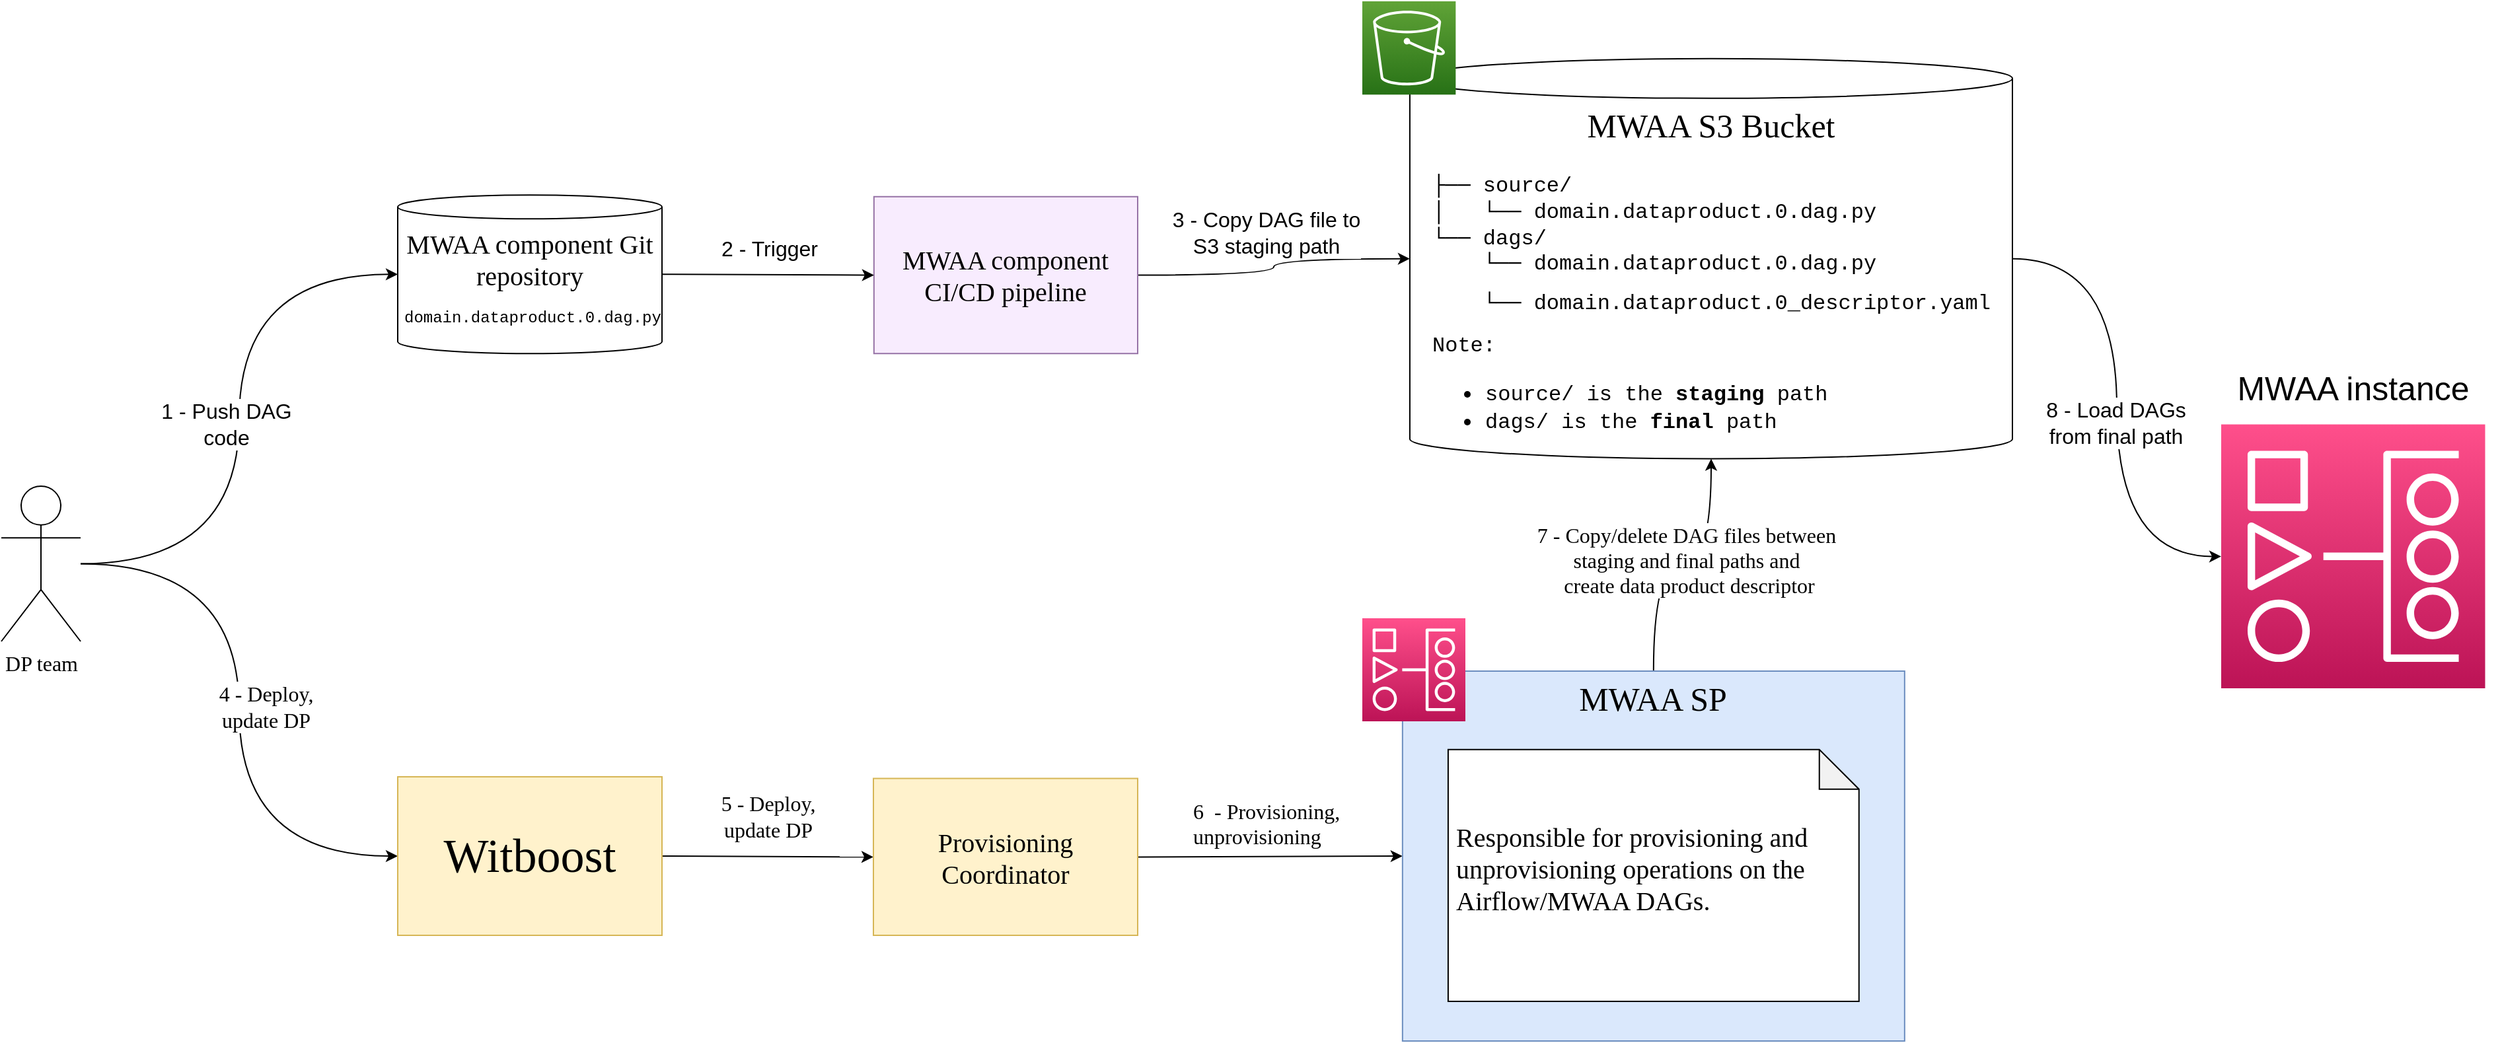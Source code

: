 <mxfile version="24.5.3" type="device" pages="2">
  <diagram name="Overview" id="olF5ttRBlWVvdxKSSwJD">
    <mxGraphModel dx="1434" dy="738" grid="1" gridSize="10" guides="1" tooltips="1" connect="1" arrows="1" fold="1" page="1" pageScale="1" pageWidth="2336" pageHeight="1654" math="0" shadow="0">
      <root>
        <mxCell id="KEZqLQ1N2geyIQ-xhBZk-0" />
        <mxCell id="KEZqLQ1N2geyIQ-xhBZk-1" parent="KEZqLQ1N2geyIQ-xhBZk-0" />
        <mxCell id="KEZqLQ1N2geyIQ-xhBZk-28" style="edgeStyle=orthogonalEdgeStyle;shape=connector;curved=1;rounded=0;hachureGap=4;orthogonalLoop=1;jettySize=auto;html=1;entryX=0;entryY=0.5;entryDx=0;entryDy=0;labelBackgroundColor=default;strokeColor=default;fontFamily=Nunito;fontSize=16;fontColor=default;endArrow=classic;fontSource=https%3A%2F%2Ffonts.googleapis.com%2Fcss%3Ffamily%3DNunito;" parent="KEZqLQ1N2geyIQ-xhBZk-1" source="KEZqLQ1N2geyIQ-xhBZk-30" target="KEZqLQ1N2geyIQ-xhBZk-33" edge="1">
          <mxGeometry relative="1" as="geometry" />
        </mxCell>
        <mxCell id="KEZqLQ1N2geyIQ-xhBZk-29" value="4 - Deploy,&lt;br&gt;update DP" style="edgeLabel;html=1;align=center;verticalAlign=middle;resizable=0;points=[];fontSize=16;fontFamily=Nunito;fontColor=default;fontSource=https%3A%2F%2Ffonts.googleapis.com%2Fcss%3Ffamily%3DNunito;" parent="KEZqLQ1N2geyIQ-xhBZk-28" vertex="1" connectable="0">
          <mxGeometry x="-0.003" y="-2" relative="1" as="geometry">
            <mxPoint x="22" y="-2" as="offset" />
          </mxGeometry>
        </mxCell>
        <mxCell id="ugHWY-jnCkU6N2jLu0gr-16" style="edgeStyle=orthogonalEdgeStyle;shape=connector;curved=1;rounded=0;orthogonalLoop=1;jettySize=auto;html=1;entryX=0;entryY=0.5;entryDx=0;entryDy=0;entryPerimeter=0;labelBackgroundColor=default;strokeColor=default;fontFamily=Helvetica;fontSize=11;fontColor=default;endArrow=classic;" parent="KEZqLQ1N2geyIQ-xhBZk-1" source="KEZqLQ1N2geyIQ-xhBZk-30" target="ugHWY-jnCkU6N2jLu0gr-12" edge="1">
          <mxGeometry relative="1" as="geometry" />
        </mxCell>
        <mxCell id="ugHWY-jnCkU6N2jLu0gr-17" value="&lt;font style=&quot;font-size: 16px;&quot;&gt;1 - Push DAG&lt;br&gt;code&lt;/font&gt;" style="edgeLabel;html=1;align=center;verticalAlign=middle;resizable=0;points=[];fontSize=11;fontFamily=Helvetica;fontColor=default;" parent="ugHWY-jnCkU6N2jLu0gr-16" vertex="1" connectable="0">
          <mxGeometry x="0.009" relative="1" as="geometry">
            <mxPoint x="-10" y="5" as="offset" />
          </mxGeometry>
        </mxCell>
        <mxCell id="KEZqLQ1N2geyIQ-xhBZk-30" value="DP team" style="shape=umlActor;verticalLabelPosition=bottom;verticalAlign=top;html=1;outlineConnect=0;hachureGap=4;fontFamily=Nunito;fontSize=16;fontColor=default;fontSource=https%3A%2F%2Ffonts.googleapis.com%2Fcss%3Ffamily%3DNunito;" parent="KEZqLQ1N2geyIQ-xhBZk-1" vertex="1">
          <mxGeometry x="228" y="787" width="60" height="117.5" as="geometry" />
        </mxCell>
        <mxCell id="KEZqLQ1N2geyIQ-xhBZk-31" value="" style="edgeStyle=orthogonalEdgeStyle;shape=connector;curved=1;rounded=0;hachureGap=4;orthogonalLoop=1;jettySize=auto;html=1;labelBackgroundColor=default;strokeColor=default;fontFamily=Nunito;fontSize=16;fontColor=default;endArrow=classic;fontSource=https%3A%2F%2Ffonts.googleapis.com%2Fcss%3Ffamily%3DNunito;" parent="KEZqLQ1N2geyIQ-xhBZk-1" source="KEZqLQ1N2geyIQ-xhBZk-33" target="KEZqLQ1N2geyIQ-xhBZk-35" edge="1">
          <mxGeometry relative="1" as="geometry" />
        </mxCell>
        <mxCell id="KEZqLQ1N2geyIQ-xhBZk-32" value="5 - Deploy,&lt;br&gt;update DP" style="edgeLabel;html=1;align=center;verticalAlign=middle;resizable=0;points=[];fontSize=16;fontFamily=Nunito;fontColor=default;fontSource=https%3A%2F%2Ffonts.googleapis.com%2Fcss%3Ffamily%3DNunito;" parent="KEZqLQ1N2geyIQ-xhBZk-31" vertex="1" connectable="0">
          <mxGeometry x="0.324" relative="1" as="geometry">
            <mxPoint x="-26" y="-31" as="offset" />
          </mxGeometry>
        </mxCell>
        <mxCell id="KEZqLQ1N2geyIQ-xhBZk-33" value="&lt;font style=&quot;font-size: 36px;&quot;&gt;Witboost&lt;/font&gt;" style="rounded=0;whiteSpace=wrap;html=1;hachureGap=4;fontFamily=Nunito;fontSize=20;verticalAlign=middle;fillColor=#fff2cc;strokeColor=#d6b656;fontSource=https%3A%2F%2Ffonts.googleapis.com%2Fcss%3Ffamily%3DNunito;glass=0;" parent="KEZqLQ1N2geyIQ-xhBZk-1" vertex="1">
          <mxGeometry x="528" y="1007" width="200" height="120" as="geometry" />
        </mxCell>
        <mxCell id="KEZqLQ1N2geyIQ-xhBZk-34" style="edgeStyle=orthogonalEdgeStyle;shape=connector;curved=1;rounded=0;hachureGap=4;orthogonalLoop=1;jettySize=auto;html=1;labelBackgroundColor=default;strokeColor=default;fontFamily=Nunito;fontSize=16;fontColor=default;endArrow=classic;fontSource=https%3A%2F%2Ffonts.googleapis.com%2Fcss%3Ffamily%3DNunito;entryX=0;entryY=0.5;entryDx=0;entryDy=0;" parent="KEZqLQ1N2geyIQ-xhBZk-1" source="KEZqLQ1N2geyIQ-xhBZk-35" target="KEZqLQ1N2geyIQ-xhBZk-2" edge="1">
          <mxGeometry relative="1" as="geometry">
            <mxPoint x="-289.47" y="1460.75" as="targetPoint" />
          </mxGeometry>
        </mxCell>
        <mxCell id="KEZqLQ1N2geyIQ-xhBZk-35" value="Provisioning Coordinator" style="whiteSpace=wrap;html=1;fontSize=20;fontFamily=Nunito;fillColor=#fff2cc;strokeColor=#d6b656;rounded=0;hachureGap=4;fontSource=https%3A%2F%2Ffonts.googleapis.com%2Fcss%3Ffamily%3DNunito;glass=0;" parent="KEZqLQ1N2geyIQ-xhBZk-1" vertex="1">
          <mxGeometry x="888" y="1008.25" width="200" height="118.75" as="geometry" />
        </mxCell>
        <mxCell id="KEZqLQ1N2geyIQ-xhBZk-36" value="&lt;span style=&quot;color: rgb(0, 0, 0); font-style: normal; font-variant-ligatures: normal; font-variant-caps: normal; font-weight: 400; letter-spacing: normal; orphans: 2; text-align: center; text-indent: 0px; text-transform: none; widows: 2; word-spacing: 0px; -webkit-text-stroke-width: 0px; background-color: rgb(255, 255, 255); text-decoration-thickness: initial; text-decoration-style: initial; text-decoration-color: initial; float: none; display: inline !important;&quot;&gt;&lt;font style=&quot;font-size: 16px;&quot;&gt;6&amp;nbsp; - Provisioning, unprovisioning&lt;/font&gt;&lt;/span&gt;" style="text;whiteSpace=wrap;html=1;fontSize=16;fontFamily=Nunito;fontColor=default;fontSource=https%3A%2F%2Ffonts.googleapis.com%2Fcss%3Ffamily%3DNunito;" parent="KEZqLQ1N2geyIQ-xhBZk-1" vertex="1">
          <mxGeometry x="1128" y="1017" width="180" height="70" as="geometry" />
        </mxCell>
        <mxCell id="ugHWY-jnCkU6N2jLu0gr-0" style="edgeStyle=orthogonalEdgeStyle;rounded=0;orthogonalLoop=1;jettySize=auto;html=1;curved=1;" parent="KEZqLQ1N2geyIQ-xhBZk-1" source="KEZqLQ1N2geyIQ-xhBZk-2" target="KEZqLQ1N2geyIQ-xhBZk-43" edge="1">
          <mxGeometry relative="1" as="geometry" />
        </mxCell>
        <mxCell id="ugHWY-jnCkU6N2jLu0gr-1" value="7 - Copy/delete DAG files between&amp;nbsp;&lt;div&gt;staging and final paths and&amp;nbsp;&lt;/div&gt;&lt;div&gt;create data product descriptor&lt;/div&gt;" style="edgeLabel;html=1;align=center;verticalAlign=middle;resizable=0;points=[];fontFamily=Nunito;fontSource=https%3A%2F%2Ffonts.googleapis.com%2Fcss%3Ffamily%3DNunito;fontSize=16;" parent="ugHWY-jnCkU6N2jLu0gr-0" vertex="1" connectable="0">
          <mxGeometry x="0.04" y="7" relative="1" as="geometry">
            <mxPoint y="3" as="offset" />
          </mxGeometry>
        </mxCell>
        <mxCell id="ugHWY-jnCkU6N2jLu0gr-20" style="edgeStyle=orthogonalEdgeStyle;shape=connector;curved=1;rounded=0;orthogonalLoop=1;jettySize=auto;html=1;exitX=1;exitY=0.5;exitDx=0;exitDy=0;labelBackgroundColor=default;strokeColor=default;fontFamily=Helvetica;fontSize=11;fontColor=default;endArrow=classic;" parent="KEZqLQ1N2geyIQ-xhBZk-1" source="ugHWY-jnCkU6N2jLu0gr-7" target="KEZqLQ1N2geyIQ-xhBZk-43" edge="1">
          <mxGeometry relative="1" as="geometry" />
        </mxCell>
        <mxCell id="ugHWY-jnCkU6N2jLu0gr-21" value="&lt;font style=&quot;font-size: 16px;&quot;&gt;3 - Copy DAG file to&lt;br&gt;S3 staging path&lt;/font&gt;" style="edgeLabel;html=1;align=center;verticalAlign=middle;resizable=0;points=[];fontSize=11;fontFamily=Helvetica;fontColor=default;" parent="ugHWY-jnCkU6N2jLu0gr-20" vertex="1" connectable="0">
          <mxGeometry x="0.087" relative="1" as="geometry">
            <mxPoint x="-9" y="-20" as="offset" />
          </mxGeometry>
        </mxCell>
        <mxCell id="ugHWY-jnCkU6N2jLu0gr-7" value="&lt;font style=&quot;font-size: 20px;&quot;&gt;MWAA component CI/CD pipeline&lt;/font&gt;" style="rounded=0;whiteSpace=wrap;html=1;hachureGap=4;fontFamily=Nunito;fontSize=20;verticalAlign=middle;fillColor=#f8ecfe;strokeColor=#9673a6;fontSource=https%3A%2F%2Ffonts.googleapis.com%2Fcss%3Ffamily%3DNunito;glass=0;" parent="KEZqLQ1N2geyIQ-xhBZk-1" vertex="1">
          <mxGeometry x="888.41" y="567.87" width="199.59" height="118.75" as="geometry" />
        </mxCell>
        <mxCell id="ugHWY-jnCkU6N2jLu0gr-15" value="" style="group" parent="KEZqLQ1N2geyIQ-xhBZk-1" vertex="1" connectable="0">
          <mxGeometry x="578" y="576.63" width="230" height="120" as="geometry" />
        </mxCell>
        <mxCell id="ugHWY-jnCkU6N2jLu0gr-12" value="MWAA component Git repository" style="shape=cylinder3;whiteSpace=wrap;html=1;boundedLbl=1;backgroundOutline=1;size=9.0;hachureGap=4;fontFamily=Nunito;fontSize=20;verticalAlign=top;fontSource=https%3A%2F%2Ffonts.googleapis.com%2Fcss%3Ffamily%3DNunito;" parent="ugHWY-jnCkU6N2jLu0gr-15" vertex="1">
          <mxGeometry x="-50" y="-10.01" width="200" height="120" as="geometry" />
        </mxCell>
        <mxCell id="ugHWY-jnCkU6N2jLu0gr-13" value="&lt;h1 style=&quot;line-height: 50%; font-size: 12px;&quot;&gt;&lt;span style=&quot;font-weight: normal;&quot;&gt;&lt;span style=&quot;font-family: &amp;quot;Courier New&amp;quot;;&quot;&gt;domain.dataproduct.0.dag.py&lt;/span&gt;&lt;br style=&quot;border-color: var(--border-color); font-family: &amp;quot;Courier New&amp;quot;;&quot;&gt;&lt;/span&gt;&lt;br&gt;&lt;/h1&gt;" style="text;html=1;strokeColor=none;fillColor=none;spacing=5;spacingTop=-20;whiteSpace=wrap;overflow=hidden;rounded=0;fontSize=11;fontFamily=Helvetica;fontColor=default;" parent="ugHWY-jnCkU6N2jLu0gr-15" vertex="1">
          <mxGeometry x="-50" y="81.76" width="206.92" height="28.232" as="geometry" />
        </mxCell>
        <mxCell id="mUgCoobgLQafgeZf694w-2" value="" style="shape=image;verticalLabelPosition=bottom;labelBackgroundColor=default;verticalAlign=top;aspect=fixed;imageAspect=0;image=https://about.gitlab.com/images/press/logo/png/gitlab-logo-500.png;" parent="ugHWY-jnCkU6N2jLu0gr-15" vertex="1">
          <mxGeometry x="-100" y="-59.63" width="100" height="100" as="geometry" />
        </mxCell>
        <mxCell id="ugHWY-jnCkU6N2jLu0gr-18" style="edgeStyle=orthogonalEdgeStyle;shape=connector;curved=1;rounded=0;orthogonalLoop=1;jettySize=auto;html=1;labelBackgroundColor=default;strokeColor=default;fontFamily=Helvetica;fontSize=11;fontColor=default;endArrow=classic;" parent="KEZqLQ1N2geyIQ-xhBZk-1" source="ugHWY-jnCkU6N2jLu0gr-12" target="ugHWY-jnCkU6N2jLu0gr-7" edge="1">
          <mxGeometry relative="1" as="geometry" />
        </mxCell>
        <mxCell id="ugHWY-jnCkU6N2jLu0gr-19" value="&lt;font style=&quot;font-size: 16px;&quot;&gt;2 - Trigger&lt;/font&gt;" style="edgeLabel;html=1;align=center;verticalAlign=middle;resizable=0;points=[];fontSize=11;fontFamily=Helvetica;fontColor=default;" parent="ugHWY-jnCkU6N2jLu0gr-18" vertex="1" connectable="0">
          <mxGeometry x="-0.3" y="-2" relative="1" as="geometry">
            <mxPoint x="24" y="-22" as="offset" />
          </mxGeometry>
        </mxCell>
        <mxCell id="KEZqLQ1N2geyIQ-xhBZk-2" value="&lt;font style=&quot;font-size: 25px;&quot;&gt;MWAA SP&lt;/font&gt;" style="rounded=0;whiteSpace=wrap;html=1;hachureGap=4;fontFamily=Nunito;fontSize=20;verticalAlign=top;fillColor=#dae8fc;strokeColor=#6c8ebf;fontSource=https%3A%2F%2Ffonts.googleapis.com%2Fcss%3Ffamily%3DNunito;" parent="KEZqLQ1N2geyIQ-xhBZk-1" vertex="1">
          <mxGeometry x="1288.42" y="927" width="380" height="280" as="geometry" />
        </mxCell>
        <mxCell id="GK8bcZbs766-iHouz0xo-0" value="&lt;font style=&quot;font-size: 20px;&quot;&gt;&lt;br&gt;&lt;br&gt;Responsible for provisioning and unprovisioning operations on the Airflow/MWAA DAGs.&lt;br&gt;&lt;/font&gt;" style="shape=note;whiteSpace=wrap;html=1;backgroundOutline=1;darkOpacity=0.05;hachureGap=4;fontFamily=Nunito;fontSource=https%3A%2F%2Ffonts.googleapis.com%2Fcss%3Ffamily%3DNunito;fontSize=16;fontColor=default;align=left;verticalAlign=top;spacingLeft=4;" parent="KEZqLQ1N2geyIQ-xhBZk-1" vertex="1">
          <mxGeometry x="1322.965" y="986.38" width="310.909" height="190.63" as="geometry" />
        </mxCell>
        <mxCell id="D-cZPUOV2xCUMHWo-okC-1" style="edgeStyle=orthogonalEdgeStyle;shape=connector;curved=1;rounded=0;orthogonalLoop=1;jettySize=auto;html=1;labelBackgroundColor=default;strokeColor=default;fontFamily=Helvetica;fontSize=11;fontColor=default;endArrow=classic;exitX=1;exitY=0.5;exitDx=0;exitDy=0;exitPerimeter=0;" parent="KEZqLQ1N2geyIQ-xhBZk-1" source="KEZqLQ1N2geyIQ-xhBZk-43" target="D-cZPUOV2xCUMHWo-okC-0" edge="1">
          <mxGeometry relative="1" as="geometry" />
        </mxCell>
        <mxCell id="D-cZPUOV2xCUMHWo-okC-2" value="&lt;font style=&quot;font-size: 16px;&quot;&gt;8 - Load DAGs&lt;br&gt;from final path&lt;/font&gt;" style="edgeLabel;html=1;align=center;verticalAlign=middle;resizable=0;points=[];fontSize=11;fontFamily=Helvetica;fontColor=default;" parent="D-cZPUOV2xCUMHWo-okC-1" vertex="1" connectable="0">
          <mxGeometry x="0.053" y="-1" relative="1" as="geometry">
            <mxPoint y="1" as="offset" />
          </mxGeometry>
        </mxCell>
        <mxCell id="mUgCoobgLQafgeZf694w-1" value="" style="shape=image;verticalLabelPosition=bottom;labelBackgroundColor=default;verticalAlign=top;aspect=fixed;imageAspect=0;image=https://about.gitlab.com/images/press/logo/png/gitlab-logo-500.png;" parent="KEZqLQ1N2geyIQ-xhBZk-1" vertex="1">
          <mxGeometry x="838" y="517" width="100" height="100" as="geometry" />
        </mxCell>
        <mxCell id="mUgCoobgLQafgeZf694w-5" value="" style="sketch=0;points=[[0,0,0],[0.25,0,0],[0.5,0,0],[0.75,0,0],[1,0,0],[0,1,0],[0.25,1,0],[0.5,1,0],[0.75,1,0],[1,1,0],[0,0.25,0],[0,0.5,0],[0,0.75,0],[1,0.25,0],[1,0.5,0],[1,0.75,0]];outlineConnect=0;fontColor=#232F3E;gradientColor=#FF4F8B;gradientDirection=north;fillColor=#BC1356;strokeColor=#ffffff;dashed=0;verticalLabelPosition=bottom;verticalAlign=top;align=center;html=1;fontSize=12;fontStyle=0;aspect=fixed;shape=mxgraph.aws4.resourceIcon;resIcon=mxgraph.aws4.managed_workflows_for_apache_airflow;fontFamily=Helvetica;" parent="KEZqLQ1N2geyIQ-xhBZk-1" vertex="1">
          <mxGeometry x="1258" y="887" width="78" height="78" as="geometry" />
        </mxCell>
        <mxCell id="D-cZPUOV2xCUMHWo-okC-0" value="" style="sketch=0;points=[[0,0,0],[0.25,0,0],[0.5,0,0],[0.75,0,0],[1,0,0],[0,1,0],[0.25,1,0],[0.5,1,0],[0.75,1,0],[1,1,0],[0,0.25,0],[0,0.5,0],[0,0.75,0],[1,0.25,0],[1,0.5,0],[1,0.75,0]];outlineConnect=0;fontColor=#232F3E;gradientColor=#FF4F8B;gradientDirection=north;fillColor=#BC1356;strokeColor=#ffffff;dashed=0;verticalLabelPosition=bottom;verticalAlign=top;align=center;html=1;fontSize=12;fontStyle=0;aspect=fixed;shape=mxgraph.aws4.resourceIcon;resIcon=mxgraph.aws4.managed_workflows_for_apache_airflow;fontFamily=Helvetica;" parent="KEZqLQ1N2geyIQ-xhBZk-1" vertex="1">
          <mxGeometry x="1908" y="740.25" width="199.75" height="199.75" as="geometry" />
        </mxCell>
        <mxCell id="D-cZPUOV2xCUMHWo-okC-3" value="&lt;font style=&quot;font-size: 25px;&quot;&gt;MWAA instance&lt;/font&gt;" style="text;html=1;strokeColor=none;fillColor=none;align=center;verticalAlign=middle;whiteSpace=wrap;rounded=0;fontSize=11;fontFamily=Helvetica;fontColor=default;" parent="KEZqLQ1N2geyIQ-xhBZk-1" vertex="1">
          <mxGeometry x="1897.87" y="696.63" width="220" height="30" as="geometry" />
        </mxCell>
        <mxCell id="v3iZwABs2jZpIfSrJHVI-0" value="" style="group" parent="KEZqLQ1N2geyIQ-xhBZk-1" vertex="1" connectable="0">
          <mxGeometry x="1258" y="420" width="492" height="346.25" as="geometry" />
        </mxCell>
        <mxCell id="KEZqLQ1N2geyIQ-xhBZk-43" value="&lt;font style=&quot;font-size: 25px;&quot;&gt;MWAA S3 Bucket&lt;/font&gt;" style="shape=cylinder3;whiteSpace=wrap;html=1;boundedLbl=1;backgroundOutline=1;size=15;hachureGap=4;fontFamily=Nunito;fontSize=20;verticalAlign=top;fontSource=https%3A%2F%2Ffonts.googleapis.com%2Fcss%3Ffamily%3DNunito;" parent="v3iZwABs2jZpIfSrJHVI-0" vertex="1">
          <mxGeometry x="35.963" y="43.383" width="456.037" height="302.867" as="geometry" />
        </mxCell>
        <mxCell id="ugHWY-jnCkU6N2jLu0gr-3" value="&lt;h1 style=&quot;line-height: 110%; font-size: 16px;&quot;&gt;&lt;br style=&quot;border-color: var(--border-color); font-family: &amp;quot;Courier New&amp;quot;; font-weight: 400;&quot;&gt;&lt;span style=&quot;font-family: &amp;quot;Courier New&amp;quot;; font-weight: 400;&quot;&gt;├── source/&lt;/span&gt;&lt;br style=&quot;border-color: var(--border-color); font-family: &amp;quot;Courier New&amp;quot;; font-weight: 400;&quot;&gt;&lt;span style=&quot;font-family: &amp;quot;Courier New&amp;quot;; font-weight: 400;&quot;&gt;│&amp;nbsp; &amp;nbsp;└── domain.dataproduct.0.dag.py&lt;/span&gt;&lt;br style=&quot;border-color: var(--border-color); font-family: &amp;quot;Courier New&amp;quot;; font-weight: 400;&quot;&gt;&lt;span style=&quot;font-family: &amp;quot;Courier New&amp;quot;; font-weight: 400;&quot;&gt;└── dags/&lt;/span&gt;&lt;br style=&quot;border-color: var(--border-color); font-family: &amp;quot;Courier New&amp;quot;; font-weight: 400;&quot;&gt;&lt;span style=&quot;font-family: &amp;quot;Courier New&amp;quot;; font-weight: 400;&quot;&gt;&amp;nbsp; &amp;nbsp; └── domain.dataproduct.0.dag.py&lt;/span&gt;&lt;br&gt;&lt;/h1&gt;&lt;div&gt;&lt;h1 style=&quot;line-height: 17.6px; font-size: 16px;&quot;&gt;&lt;span style=&quot;font-family: &amp;quot;Courier New&amp;quot;; font-weight: 400;&quot;&gt;&amp;nbsp; &amp;nbsp; └── domain.dataproduct.0_descriptor.yaml&lt;/span&gt;&lt;/h1&gt;&lt;/div&gt;&lt;div style=&quot;font-size: 16px;&quot;&gt;&lt;span style=&quot;font-family: &amp;quot;Courier New&amp;quot;; font-weight: 400;&quot;&gt;&lt;font style=&quot;font-size: 16px;&quot;&gt;Note:&lt;/font&gt;&lt;/span&gt;&lt;/div&gt;&lt;div style=&quot;font-size: 16px;&quot;&gt;&lt;ul style=&quot;&quot;&gt;&lt;li style=&quot;&quot;&gt;&lt;font style=&quot;font-size: 16px;&quot;&gt;&lt;span style=&quot;font-family: &amp;quot;Courier New&amp;quot;; font-weight: 400;&quot;&gt;source/ is the &lt;/span&gt;&lt;span style=&quot;font-family: &amp;quot;Courier New&amp;quot;;&quot;&gt;&lt;b&gt;staging&lt;/b&gt;&amp;nbsp;path&lt;/span&gt;&lt;/font&gt;&lt;/li&gt;&lt;li style=&quot;&quot;&gt;&lt;span style=&quot;font-family: &amp;quot;Courier New&amp;quot;;&quot;&gt;&lt;font style=&quot;font-size: 16px;&quot;&gt;dags/ is the &lt;b style=&quot;&quot;&gt;final&lt;/b&gt;&amp;nbsp;path&lt;/font&gt;&lt;/span&gt;&lt;/li&gt;&lt;/ul&gt;&lt;/div&gt;" style="text;html=1;strokeColor=none;fillColor=none;spacing=5;spacingTop=-20;whiteSpace=wrap;overflow=hidden;rounded=0;fontSize=11;fontFamily=Helvetica;fontColor=default;" parent="v3iZwABs2jZpIfSrJHVI-0" vertex="1">
          <mxGeometry x="47.819" y="111.711" width="432.337" height="227.76" as="geometry" />
        </mxCell>
        <mxCell id="mUgCoobgLQafgeZf694w-4" value="" style="sketch=0;points=[[0,0,0],[0.25,0,0],[0.5,0,0],[0.75,0,0],[1,0,0],[0,1,0],[0.25,1,0],[0.5,1,0],[0.75,1,0],[1,1,0],[0,0.25,0],[0,0.5,0],[0,0.75,0],[1,0.25,0],[1,0.5,0],[1,0.75,0]];outlineConnect=0;fontColor=#232F3E;gradientColor=#60A337;gradientDirection=north;fillColor=#277116;strokeColor=#ffffff;dashed=0;verticalLabelPosition=bottom;verticalAlign=top;align=center;html=1;fontSize=12;fontStyle=0;aspect=fixed;shape=mxgraph.aws4.resourceIcon;resIcon=mxgraph.aws4.s3;fontFamily=Helvetica;" parent="v3iZwABs2jZpIfSrJHVI-0" vertex="1">
          <mxGeometry width="70.669" height="70.669" as="geometry" />
        </mxCell>
      </root>
    </mxGraphModel>
  </diagram>
  <diagram name="Provisioning and unprovisioning" id="HlEBFxBSwHhaApRulJSV">
    <mxGraphModel dx="1434" dy="2392" grid="1" gridSize="10" guides="1" tooltips="1" connect="1" arrows="1" fold="1" page="1" pageScale="1" pageWidth="2336" pageHeight="1654" math="0" shadow="0">
      <root>
        <mxCell id="CrBskSO4nDhFndBRX1B0-0" />
        <mxCell id="CrBskSO4nDhFndBRX1B0-1" parent="CrBskSO4nDhFndBRX1B0-0" />
        <mxCell id="1LrZQP8tYeefJCKVqhzE-22" value="&lt;font style=&quot;font-size: 25px;&quot;&gt;MWAA SP&lt;/font&gt;" style="rounded=0;whiteSpace=wrap;html=1;hachureGap=4;fontFamily=Nunito;fontSize=20;verticalAlign=top;fillColor=#dae8fc;strokeColor=#6c8ebf;fontSource=https%3A%2F%2Ffonts.googleapis.com%2Fcss%3Ffamily%3DNunito;" parent="CrBskSO4nDhFndBRX1B0-1" vertex="1">
          <mxGeometry x="399" y="-1120" width="681" height="490" as="geometry" />
        </mxCell>
        <mxCell id="CrBskSO4nDhFndBRX1B0-4" value="1 - Validate provisioning request" style="shape=process;whiteSpace=wrap;html=1;backgroundOutline=1;hachureGap=4;fontFamily=Nunito;fontSize=20;align=left;spacingLeft=8;fontSource=https%3A%2F%2Ffonts.googleapis.com%2Fcss%3Ffamily%3DNunito;" parent="CrBskSO4nDhFndBRX1B0-1" vertex="1">
          <mxGeometry x="429" y="-1030" width="620" height="60" as="geometry" />
        </mxCell>
        <mxCell id="CrBskSO4nDhFndBRX1B0-27" value="&lt;span style=&quot;background-color: initial;&quot;&gt;The corresponding unprovisioning operation is very simple: just delete the DAG file and Data Product Descriptor file from the final path&lt;br&gt;&lt;ul&gt;&lt;li&gt;&lt;span style=&quot;background-color: initial;&quot;&gt;Steps 3 and 4 become a delete&lt;/span&gt;&lt;/li&gt;&lt;/ul&gt;&lt;/span&gt;" style="shape=note;whiteSpace=wrap;html=1;backgroundOutline=1;darkOpacity=0.05;hachureGap=4;fontFamily=Nunito;fontSize=20;align=left;verticalAlign=top;spacingLeft=4;fontSource=https%3A%2F%2Ffonts.googleapis.com%2Fcss%3Ffamily%3DNunito;" parent="CrBskSO4nDhFndBRX1B0-1" vertex="1">
          <mxGeometry x="1480" y="-1398.75" width="360" height="202.5" as="geometry" />
        </mxCell>
        <mxCell id="JZihHBsl7QY_d6qNJ1pM-1" value="&lt;font data-font-src=&quot;https://fonts.googleapis.com/css?family=Nunito&quot; face=&quot;Nunito&quot;&gt;Idempotent, ie does not fail if something it provisions already exists.&lt;/font&gt;" style="shape=callout;whiteSpace=wrap;html=1;perimeter=calloutPerimeter;hachureGap=4;fontFamily=Architects Daughter;fontSource=https%3A%2F%2Ffonts.googleapis.com%2Fcss%3Ffamily%3DArchitects%2BDaughter;fontSize=20;position2=0;size=40;position=0.13;" parent="CrBskSO4nDhFndBRX1B0-1" vertex="1">
          <mxGeometry x="1079" y="-1250" width="241" height="150" as="geometry" />
        </mxCell>
        <mxCell id="1LrZQP8tYeefJCKVqhzE-0" style="edgeStyle=orthogonalEdgeStyle;shape=connector;curved=1;rounded=0;hachureGap=4;orthogonalLoop=1;jettySize=auto;html=1;entryX=0;entryY=0.5;entryDx=0;entryDy=0;labelBackgroundColor=default;strokeColor=default;fontFamily=Nunito;fontSize=16;fontColor=default;endArrow=classic;fontSource=https%3A%2F%2Ffonts.googleapis.com%2Fcss%3Ffamily%3DNunito;" parent="CrBskSO4nDhFndBRX1B0-1" source="1LrZQP8tYeefJCKVqhzE-4" target="1LrZQP8tYeefJCKVqhzE-7" edge="1">
          <mxGeometry relative="1" as="geometry" />
        </mxCell>
        <mxCell id="1LrZQP8tYeefJCKVqhzE-1" value="Deploy,&lt;br&gt;update DP" style="edgeLabel;html=1;align=center;verticalAlign=middle;resizable=0;points=[];fontSize=16;fontFamily=Nunito;fontColor=default;fontSource=https%3A%2F%2Ffonts.googleapis.com%2Fcss%3Ffamily%3DNunito;" parent="1LrZQP8tYeefJCKVqhzE-0" vertex="1" connectable="0">
          <mxGeometry x="-0.003" y="-2" relative="1" as="geometry">
            <mxPoint x="7" y="-22" as="offset" />
          </mxGeometry>
        </mxCell>
        <mxCell id="1LrZQP8tYeefJCKVqhzE-4" value="DP team" style="shape=umlActor;verticalLabelPosition=bottom;verticalAlign=top;html=1;outlineConnect=0;hachureGap=4;fontFamily=Nunito;fontSize=16;fontColor=default;fontSource=https%3A%2F%2Ffonts.googleapis.com%2Fcss%3Ffamily%3DNunito;" parent="CrBskSO4nDhFndBRX1B0-1" vertex="1">
          <mxGeometry x="369" y="-1400" width="60" height="117.5" as="geometry" />
        </mxCell>
        <mxCell id="1LrZQP8tYeefJCKVqhzE-5" value="" style="edgeStyle=orthogonalEdgeStyle;shape=connector;curved=1;rounded=0;hachureGap=4;orthogonalLoop=1;jettySize=auto;html=1;labelBackgroundColor=default;strokeColor=default;fontFamily=Nunito;fontSize=16;fontColor=default;endArrow=classic;fontSource=https%3A%2F%2Ffonts.googleapis.com%2Fcss%3Ffamily%3DNunito;" parent="CrBskSO4nDhFndBRX1B0-1" source="1LrZQP8tYeefJCKVqhzE-7" target="1LrZQP8tYeefJCKVqhzE-9" edge="1">
          <mxGeometry relative="1" as="geometry" />
        </mxCell>
        <mxCell id="1LrZQP8tYeefJCKVqhzE-6" value="Deploy,&lt;br&gt;update DP" style="edgeLabel;html=1;align=center;verticalAlign=middle;resizable=0;points=[];fontSize=16;fontFamily=Nunito;fontColor=default;fontSource=https%3A%2F%2Ffonts.googleapis.com%2Fcss%3Ffamily%3DNunito;" parent="1LrZQP8tYeefJCKVqhzE-5" vertex="1" connectable="0">
          <mxGeometry x="0.324" relative="1" as="geometry">
            <mxPoint x="-26" y="-24" as="offset" />
          </mxGeometry>
        </mxCell>
        <mxCell id="1LrZQP8tYeefJCKVqhzE-7" value="&lt;font style=&quot;font-size: 36px;&quot;&gt;Witboost&lt;/font&gt;" style="rounded=0;whiteSpace=wrap;html=1;hachureGap=4;fontFamily=Nunito;fontSize=20;verticalAlign=middle;fillColor=#fff2cc;strokeColor=#d6b656;fontSource=https%3A%2F%2Ffonts.googleapis.com%2Fcss%3Ffamily%3DNunito;glass=0;" parent="CrBskSO4nDhFndBRX1B0-1" vertex="1">
          <mxGeometry x="559" y="-1400" width="200" height="120" as="geometry" />
        </mxCell>
        <mxCell id="1LrZQP8tYeefJCKVqhzE-8" style="edgeStyle=orthogonalEdgeStyle;shape=connector;curved=1;rounded=0;hachureGap=4;orthogonalLoop=1;jettySize=auto;html=1;labelBackgroundColor=default;strokeColor=default;fontFamily=Nunito;fontSize=16;fontColor=default;endArrow=classic;fontSource=https%3A%2F%2Ffonts.googleapis.com%2Fcss%3Ffamily%3DNunito;entryX=0.5;entryY=0;entryDx=0;entryDy=0;" parent="CrBskSO4nDhFndBRX1B0-1" source="1LrZQP8tYeefJCKVqhzE-9" target="1LrZQP8tYeefJCKVqhzE-22" edge="1">
          <mxGeometry relative="1" as="geometry">
            <mxPoint x="-881.89" y="-593.25" as="targetPoint" />
          </mxGeometry>
        </mxCell>
        <mxCell id="1LrZQP8tYeefJCKVqhzE-9" value="Provisioning Coordinator" style="whiteSpace=wrap;html=1;fontSize=20;fontFamily=Nunito;fillColor=#fff2cc;strokeColor=#d6b656;rounded=0;hachureGap=4;fontSource=https%3A%2F%2Ffonts.googleapis.com%2Fcss%3Ffamily%3DNunito;glass=0;" parent="CrBskSO4nDhFndBRX1B0-1" vertex="1">
          <mxGeometry x="879" y="-1398.75" width="200" height="118.75" as="geometry" />
        </mxCell>
        <mxCell id="1LrZQP8tYeefJCKVqhzE-10" value="&lt;span style=&quot;color: rgb(0, 0, 0); font-style: normal; font-variant-ligatures: normal; font-variant-caps: normal; font-weight: 400; letter-spacing: normal; orphans: 2; text-align: center; text-indent: 0px; text-transform: none; widows: 2; word-spacing: 0px; -webkit-text-stroke-width: 0px; background-color: rgb(255, 255, 255); text-decoration-thickness: initial; text-decoration-style: initial; text-decoration-color: initial; float: none; display: inline !important;&quot;&gt;&lt;font style=&quot;font-size: 16px;&quot;&gt;Provisioning request&lt;/font&gt;&lt;/span&gt;" style="text;whiteSpace=wrap;html=1;fontSize=16;fontFamily=Nunito;fontColor=default;fontSource=https%3A%2F%2Ffonts.googleapis.com%2Fcss%3Ffamily%3DNunito;" parent="CrBskSO4nDhFndBRX1B0-1" vertex="1">
          <mxGeometry x="879" y="-1227" width="180" height="70" as="geometry" />
        </mxCell>
        <mxCell id="1LrZQP8tYeefJCKVqhzE-11" style="edgeStyle=orthogonalEdgeStyle;rounded=0;orthogonalLoop=1;jettySize=auto;html=1;curved=1;entryX=-0.004;entryY=0.536;entryDx=0;entryDy=0;entryPerimeter=0;exitX=1;exitY=0.5;exitDx=0;exitDy=0;" parent="CrBskSO4nDhFndBRX1B0-1" source="RHufipWkyzRZhh8fAMYA-1" target="sJpFRx6Bym_rXe7pHoia-1" edge="1">
          <mxGeometry relative="1" as="geometry">
            <mxPoint x="1469.269" y="-819.9" as="targetPoint" />
          </mxGeometry>
        </mxCell>
        <mxCell id="1LrZQP8tYeefJCKVqhzE-12" value="Copy/delete DAG files between&amp;nbsp;&lt;div&gt;staging and final paths and&amp;nbsp;&lt;/div&gt;&lt;div&gt;create data product descriptor&lt;/div&gt;" style="edgeLabel;html=1;align=center;verticalAlign=middle;resizable=0;points=[];fontFamily=Nunito;fontSource=https%3A%2F%2Ffonts.googleapis.com%2Fcss%3Ffamily%3DNunito;fontSize=16;" parent="1LrZQP8tYeefJCKVqhzE-11" vertex="1" connectable="0">
          <mxGeometry x="0.04" y="7" relative="1" as="geometry">
            <mxPoint y="3" as="offset" />
          </mxGeometry>
        </mxCell>
        <mxCell id="1LrZQP8tYeefJCKVqhzE-28" value="" style="sketch=0;points=[[0,0,0],[0.25,0,0],[0.5,0,0],[0.75,0,0],[1,0,0],[0,1,0],[0.25,1,0],[0.5,1,0],[0.75,1,0],[1,1,0],[0,0.25,0],[0,0.5,0],[0,0.75,0],[1,0.25,0],[1,0.5,0],[1,0.75,0]];outlineConnect=0;fontColor=#232F3E;gradientColor=#FF4F8B;gradientDirection=north;fillColor=#BC1356;strokeColor=#ffffff;dashed=0;verticalLabelPosition=bottom;verticalAlign=top;align=center;html=1;fontSize=12;fontStyle=0;aspect=fixed;shape=mxgraph.aws4.resourceIcon;resIcon=mxgraph.aws4.managed_workflows_for_apache_airflow;fontFamily=Helvetica;" parent="CrBskSO4nDhFndBRX1B0-1" vertex="1">
          <mxGeometry x="360" y="-1157" width="78" height="78" as="geometry" />
        </mxCell>
        <mxCell id="RHufipWkyzRZhh8fAMYA-0" value="2 - Extract metadata (domain name, DP name, DP version, DAG name, etc)" style="shape=process;whiteSpace=wrap;html=1;backgroundOutline=1;hachureGap=4;fontFamily=Nunito;fontSize=20;align=left;spacingLeft=8;fontSource=https%3A%2F%2Ffonts.googleapis.com%2Fcss%3Ffamily%3DNunito;" parent="CrBskSO4nDhFndBRX1B0-1" vertex="1">
          <mxGeometry x="429" y="-950" width="620" height="60" as="geometry" />
        </mxCell>
        <mxCell id="RHufipWkyzRZhh8fAMYA-1" value="3 - Copy DAG to final path (object name is built using metadata above)" style="shape=process;whiteSpace=wrap;html=1;backgroundOutline=1;hachureGap=4;fontFamily=Nunito;fontSize=20;align=left;spacingLeft=8;fontSource=https%3A%2F%2Ffonts.googleapis.com%2Fcss%3Ffamily%3DNunito;" parent="CrBskSO4nDhFndBRX1B0-1" vertex="1">
          <mxGeometry x="429.5" y="-870" width="620" height="60" as="geometry" />
        </mxCell>
        <mxCell id="RHufipWkyzRZhh8fAMYA-2" value="5 - Report outcome" style="shape=process;whiteSpace=wrap;html=1;backgroundOutline=1;hachureGap=4;fontFamily=Nunito;fontSize=20;align=left;spacingLeft=8;fontSource=https%3A%2F%2Ffonts.googleapis.com%2Fcss%3Ffamily%3DNunito;" parent="CrBskSO4nDhFndBRX1B0-1" vertex="1">
          <mxGeometry x="429.5" y="-710.75" width="620" height="60" as="geometry" />
        </mxCell>
        <mxCell id="sJpFRx6Bym_rXe7pHoia-0" value="" style="group" parent="CrBskSO4nDhFndBRX1B0-1" vertex="1" connectable="0">
          <mxGeometry x="1440" y="-1030" width="560" height="400" as="geometry" />
        </mxCell>
        <mxCell id="sJpFRx6Bym_rXe7pHoia-1" value="&lt;font style=&quot;font-size: 25px;&quot;&gt;MWAA S3 Bucket&lt;/font&gt;" style="shape=cylinder3;whiteSpace=wrap;html=1;boundedLbl=1;backgroundOutline=1;size=15;hachureGap=4;fontFamily=Nunito;fontSize=20;verticalAlign=top;fontSource=https%3A%2F%2Ffonts.googleapis.com%2Fcss%3Ffamily%3DNunito;" parent="sJpFRx6Bym_rXe7pHoia-0" vertex="1">
          <mxGeometry x="30" y="50.126" width="520" height="349.874" as="geometry" />
        </mxCell>
        <mxCell id="sJpFRx6Bym_rXe7pHoia-2" value="&lt;h1 style=&quot;line-height: 110%; font-size: 16px;&quot;&gt;&lt;br style=&quot;border-color: var(--border-color); font-family: &amp;quot;Courier New&amp;quot;; font-weight: 400;&quot;&gt;&lt;span style=&quot;font-family: &amp;quot;Courier New&amp;quot;; font-weight: 400;&quot;&gt;├── source/&lt;/span&gt;&lt;br style=&quot;border-color: var(--border-color); font-family: &amp;quot;Courier New&amp;quot;; font-weight: 400;&quot;&gt;&lt;span style=&quot;font-family: &amp;quot;Courier New&amp;quot;; font-weight: 400;&quot;&gt;│&amp;nbsp; &amp;nbsp;└── domain.dataproduct.0.dag.py&lt;/span&gt;&lt;br style=&quot;border-color: var(--border-color); font-family: &amp;quot;Courier New&amp;quot;; font-weight: 400;&quot;&gt;&lt;span style=&quot;font-family: &amp;quot;Courier New&amp;quot;; font-weight: 400;&quot;&gt;└── dags/&lt;/span&gt;&lt;br style=&quot;border-color: var(--border-color); font-family: &amp;quot;Courier New&amp;quot;; font-weight: 400;&quot;&gt;&lt;span style=&quot;font-family: &amp;quot;Courier New&amp;quot;; font-weight: 400;&quot;&gt;&amp;nbsp; &amp;nbsp; └── domain.dataproduct.0.dag.py&lt;/span&gt;&lt;br&gt;&lt;/h1&gt;&lt;div&gt;&lt;h1 style=&quot;line-height: 17.6px;&quot;&gt;&lt;span style=&quot;font-size: 16px; font-family: &amp;quot;Courier New&amp;quot;; font-weight: 400;&quot;&gt;&amp;nbsp; &amp;nbsp; └──&amp;nbsp;&lt;/span&gt;&lt;font face=&quot;Courier New&quot;&gt;&lt;span style=&quot;font-size: 16px; font-weight: 400;&quot;&gt;domain.dataproduct.0_descriptor.yaml&lt;/span&gt;&lt;/font&gt;&lt;br&gt;&lt;/h1&gt;&lt;/div&gt;&lt;div&gt;&lt;span style=&quot;font-family: &amp;quot;Courier New&amp;quot;; font-weight: 400;&quot;&gt;&lt;br&gt;&lt;/span&gt;&lt;/div&gt;&lt;div&gt;&lt;span style=&quot;font-family: &amp;quot;Courier New&amp;quot;; font-weight: 400;&quot;&gt;&lt;br&gt;&lt;/span&gt;&lt;/div&gt;&lt;div style=&quot;font-size: 16px;&quot;&gt;&lt;span style=&quot;font-family: &amp;quot;Courier New&amp;quot;; font-weight: 400;&quot;&gt;&lt;font style=&quot;font-size: 16px;&quot;&gt;Note:&lt;/font&gt;&lt;/span&gt;&lt;/div&gt;&lt;div style=&quot;font-size: 16px;&quot;&gt;&lt;ul style=&quot;&quot;&gt;&lt;li style=&quot;&quot;&gt;&lt;font style=&quot;font-size: 16px;&quot;&gt;&lt;span style=&quot;font-family: &amp;quot;Courier New&amp;quot;; font-weight: 400;&quot;&gt;source/ is the &lt;/span&gt;&lt;span style=&quot;font-family: &amp;quot;Courier New&amp;quot;;&quot;&gt;&lt;b&gt;staging&lt;/b&gt;&amp;nbsp;path&lt;/span&gt;&lt;/font&gt;&lt;/li&gt;&lt;li style=&quot;&quot;&gt;&lt;span style=&quot;font-family: &amp;quot;Courier New&amp;quot;;&quot;&gt;&lt;font style=&quot;font-size: 16px;&quot;&gt;dags/ is the &lt;b style=&quot;&quot;&gt;final&lt;/b&gt;&amp;nbsp;path&lt;/font&gt;&lt;/span&gt;&lt;/li&gt;&lt;/ul&gt;&lt;/div&gt;" style="text;html=1;strokeColor=none;fillColor=none;spacing=5;spacingTop=-20;whiteSpace=wrap;overflow=hidden;rounded=0;fontSize=11;fontFamily=Helvetica;fontColor=default;" parent="sJpFRx6Bym_rXe7pHoia-0" vertex="1">
          <mxGeometry x="39.89" y="129.053" width="500.11" height="263.126" as="geometry" />
        </mxCell>
        <mxCell id="sJpFRx6Bym_rXe7pHoia-3" value="" style="sketch=0;points=[[0,0,0],[0.25,0,0],[0.5,0,0],[0.75,0,0],[1,0,0],[0,1,0],[0.25,1,0],[0.5,1,0],[0.75,1,0],[1,1,0],[0,0.25,0],[0,0.5,0],[0,0.75,0],[1,0.25,0],[1,0.5,0],[1,0.75,0]];outlineConnect=0;fontColor=#232F3E;gradientColor=#60A337;gradientDirection=north;fillColor=#277116;strokeColor=#ffffff;dashed=0;verticalLabelPosition=bottom;verticalAlign=top;align=center;html=1;fontSize=12;fontStyle=0;aspect=fixed;shape=mxgraph.aws4.resourceIcon;resIcon=mxgraph.aws4.s3;fontFamily=Helvetica;" parent="sJpFRx6Bym_rXe7pHoia-0" vertex="1">
          <mxGeometry width="78.0" height="78.0" as="geometry" />
        </mxCell>
        <mxCell id="FvK3etwAvJokyo_bT2Fi-0" value="The DAG file name is composed as follows:&lt;br&gt;&amp;lt;domain name&amp;gt;.&amp;lt;data product name&amp;gt;.&amp;lt;data product major version&amp;gt;.&amp;lt;original name (in the repository)&amp;gt;&lt;div&gt;&lt;br&gt;&lt;/div&gt;&lt;div&gt;The Data Product Descriptor file name is composed as follows:&lt;br&gt;&amp;lt;domain name&amp;gt;.&amp;lt;data product name&amp;gt;.&amp;lt;data product major version&amp;gt;_descriptor.yaml&lt;br&gt;&lt;/div&gt;" style="shape=note;whiteSpace=wrap;html=1;backgroundOutline=1;darkOpacity=0.05;hachureGap=4;fontFamily=Nunito;fontSize=20;align=left;verticalAlign=top;spacingLeft=4;fontSource=https%3A%2F%2Ffonts.googleapis.com%2Fcss%3Ffamily%3DNunito;" parent="CrBskSO4nDhFndBRX1B0-1" vertex="1">
          <mxGeometry x="719.5" y="-580" width="960" height="170" as="geometry" />
        </mxCell>
        <mxCell id="7RSuYY-hQ0jAWn-6NvO3-0" value="4 - Copy Data Product Descriptor to final path (object name is built using metadata above)" style="shape=process;whiteSpace=wrap;html=1;backgroundOutline=1;hachureGap=4;fontFamily=Nunito;fontSize=20;align=left;spacingLeft=8;fontSource=https%3A%2F%2Ffonts.googleapis.com%2Fcss%3Ffamily%3DNunito;" parent="CrBskSO4nDhFndBRX1B0-1" vertex="1">
          <mxGeometry x="429.5" y="-790" width="620" height="60" as="geometry" />
        </mxCell>
      </root>
    </mxGraphModel>
  </diagram>
</mxfile>
